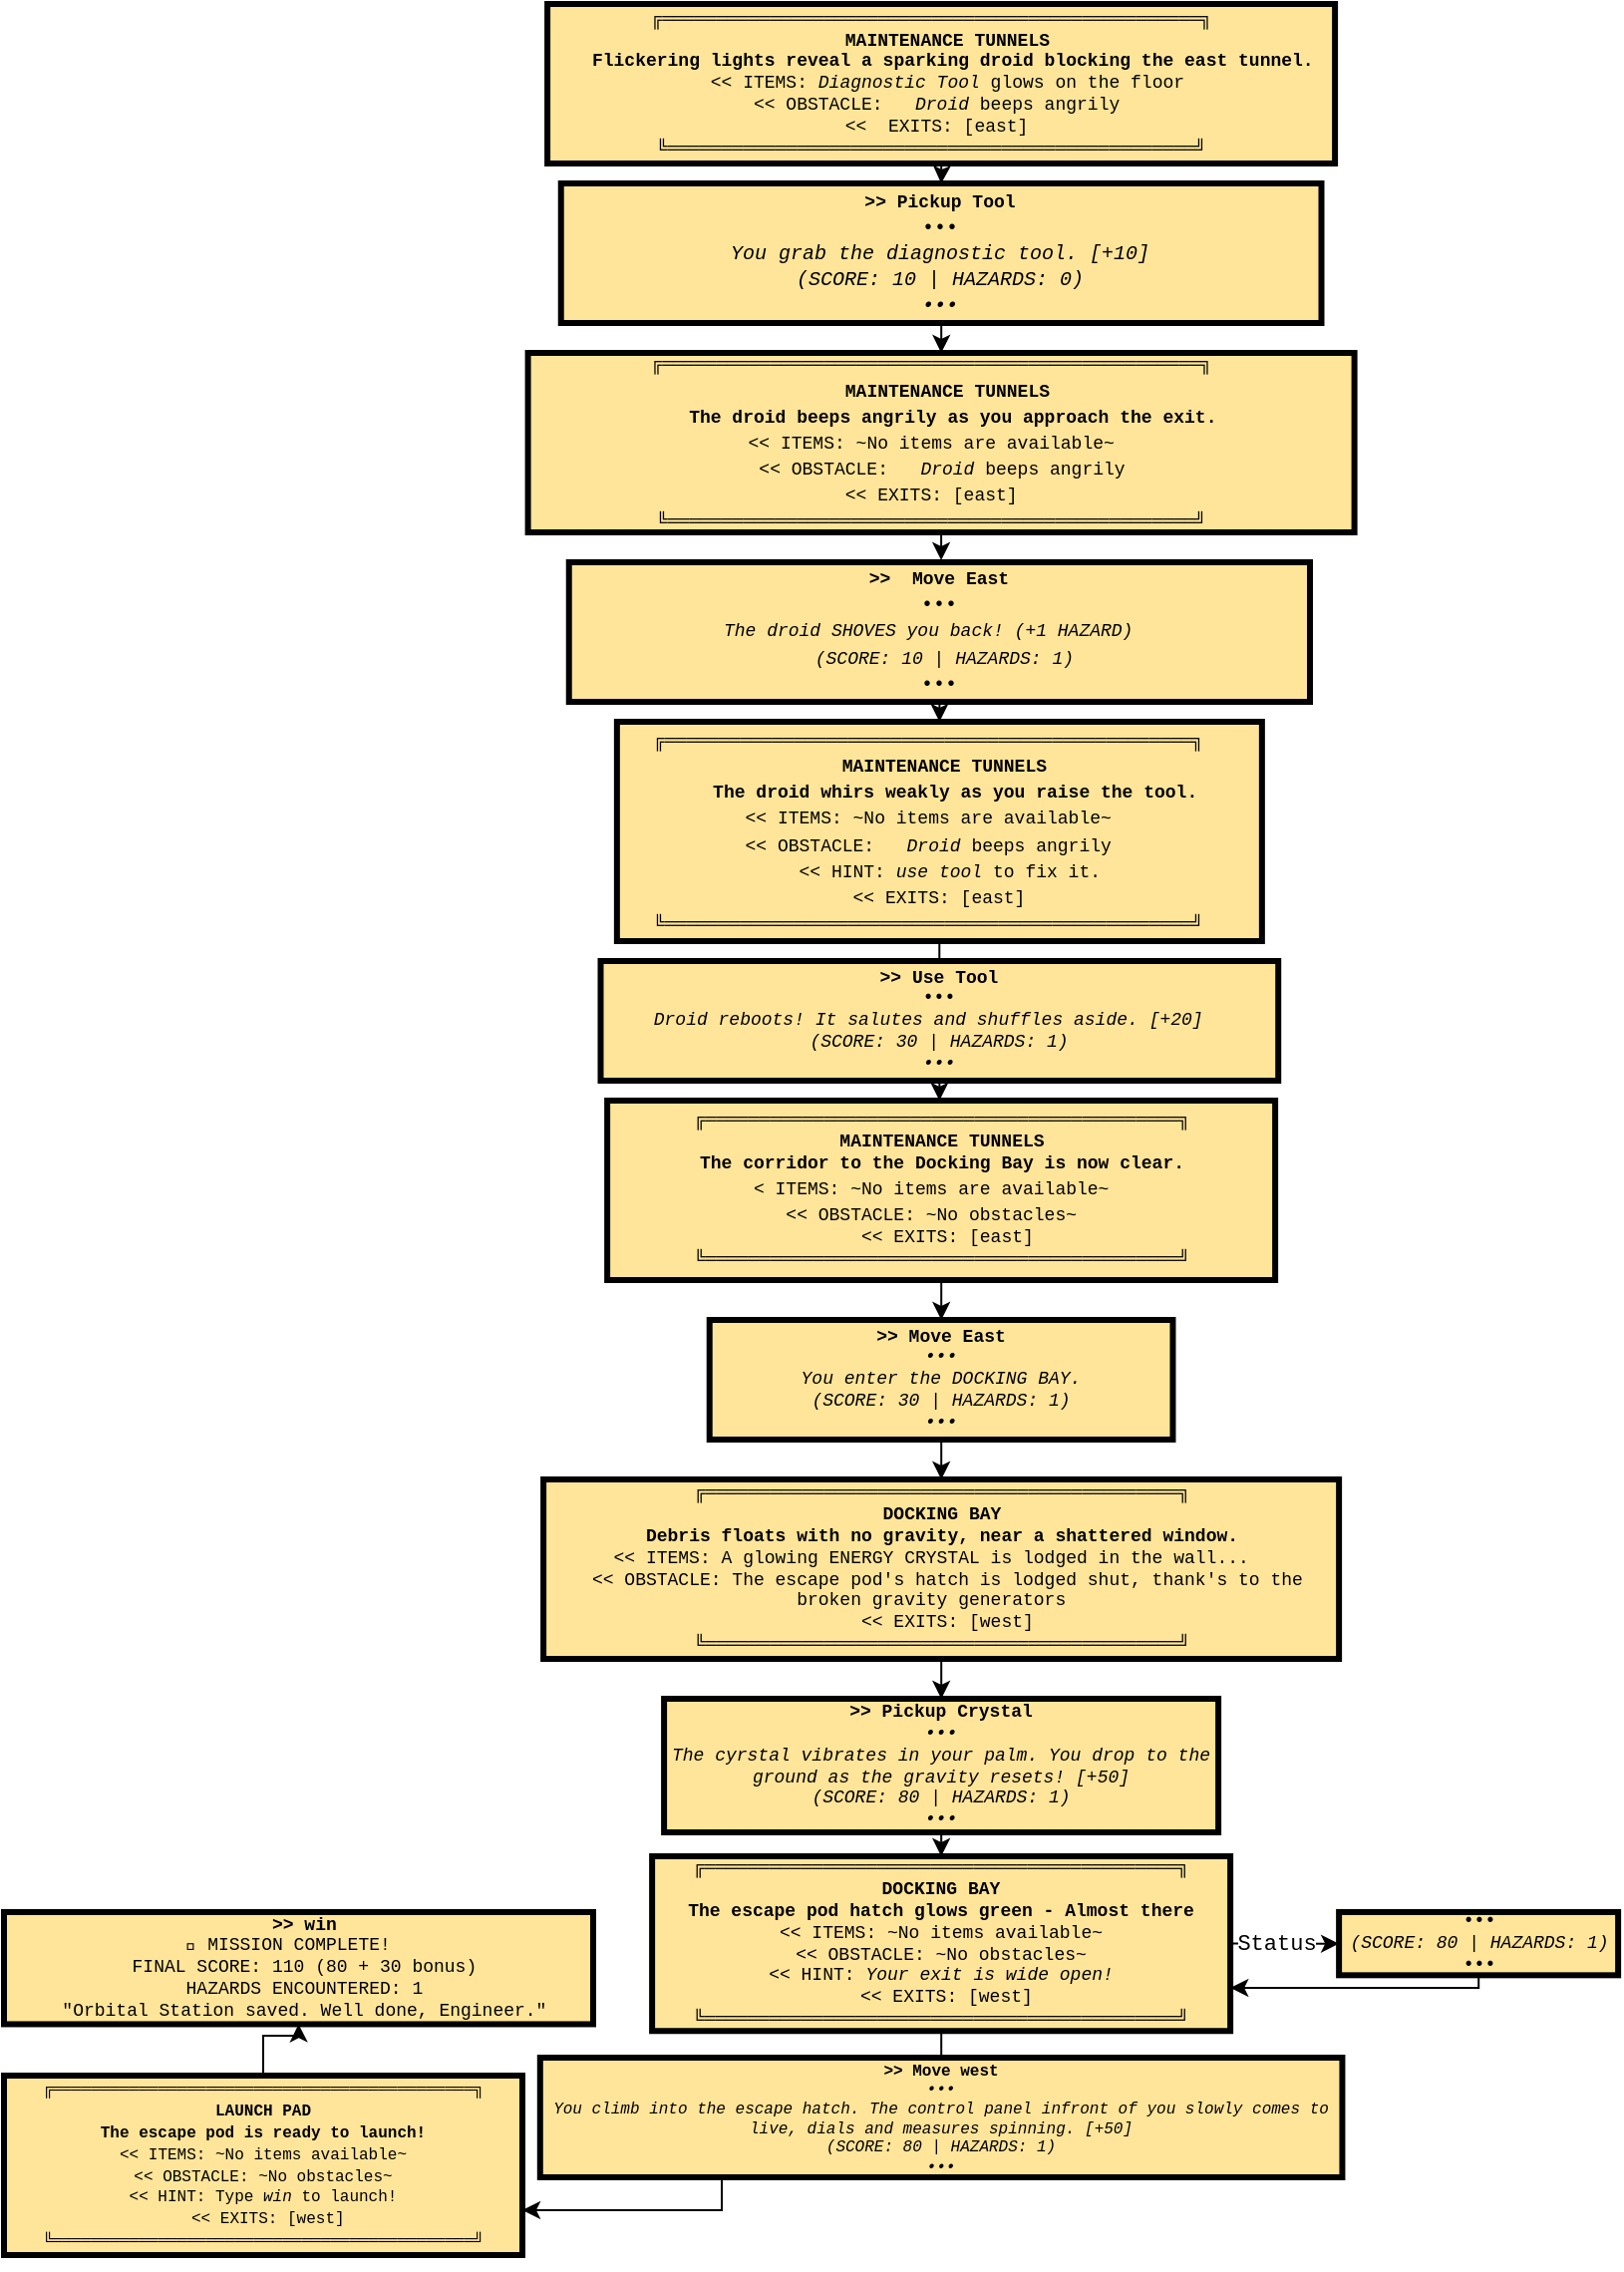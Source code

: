 <mxfile version="27.1.5">
  <diagram id="k5zOIPOxMEVEV548pZkk" name="Page-1">
    <mxGraphModel dx="1301" dy="872" grid="1" gridSize="10" guides="1" tooltips="1" connect="1" arrows="1" fold="1" page="1" pageScale="1" pageWidth="827" pageHeight="1169" background="none" math="0" shadow="0">
      <root>
        <mxCell id="0" />
        <mxCell id="1" parent="0" />
        <mxCell id="9JrHhXIoi9-wvf1s2VBX-2" value="" style="edgeStyle=orthogonalEdgeStyle;rounded=0;orthogonalLoop=1;jettySize=auto;html=1;fontFamily=Menlo, Roboto Mono, Courier New, Courier, monospace, Inter, sans-serif;entryX=0.5;entryY=0;entryDx=0;entryDy=0;" parent="1" source="thDXJ9rHC7QRxlY3D63U-5" target="9JrHhXIoi9-wvf1s2VBX-1" edge="1">
          <mxGeometry relative="1" as="geometry">
            <Array as="points">
              <mxPoint x="480" y="170" />
              <mxPoint x="480" y="170" />
            </Array>
          </mxGeometry>
        </mxCell>
        <mxCell id="thDXJ9rHC7QRxlY3D63U-5" value="&lt;div style=&quot;overflow: auto; padding: 9.144px 13.716px; word-break: break-all; margin: 0px !important;&quot;&gt;&lt;font style=&quot;&quot;&gt;&lt;b style=&quot;font-size: 9px; text-wrap-mode: wrap;&quot;&gt;&amp;gt;&amp;gt; Pickup Tool&lt;br&gt;&lt;/b&gt;&lt;font size=&quot;1&quot;&gt;&lt;span style=&quot;text-wrap-mode: wrap;&quot;&gt;•••&lt;br&gt;&lt;/span&gt;&lt;/font&gt;&lt;i style=&quot;&quot;&gt;&lt;font size=&quot;1&quot;&gt;&lt;span style=&quot;text-wrap-mode: wrap;&quot;&gt;You grab the diagnostic tool. [+10]  &lt;br&gt;   (SCORE: 10 | HAZARDS: 0) &lt;br&gt;•••&lt;/span&gt;&lt;/font&gt;&lt;/i&gt;&lt;/font&gt;&lt;/div&gt;" style="whiteSpace=wrap;html=1;fontSize=11;rounded=0;fillColor=#FFE599;strokeWidth=3;fontFamily=Menlo, Roboto Mono, Courier New, Courier, monospace, Inter, sans-serif;" parent="1" vertex="1">
          <mxGeometry x="289.37" y="91" width="381.38" height="70" as="geometry" />
        </mxCell>
        <mxCell id="9JrHhXIoi9-wvf1s2VBX-4" value="" style="edgeStyle=orthogonalEdgeStyle;rounded=0;orthogonalLoop=1;jettySize=auto;html=1;fontFamily=Menlo, Roboto Mono, Courier New, Courier, monospace, Inter, sans-serif;" parent="1" source="9JrHhXIoi9-wvf1s2VBX-1" edge="1">
          <mxGeometry relative="1" as="geometry">
            <mxPoint x="480" y="280" as="targetPoint" />
            <Array as="points">
              <mxPoint x="480" y="280" />
              <mxPoint x="480" y="280" />
            </Array>
          </mxGeometry>
        </mxCell>
        <mxCell id="9JrHhXIoi9-wvf1s2VBX-1" value="&lt;div&gt;&lt;font style=&quot;background-color: transparent; color: light-dark(rgb(0, 0, 0), rgb(255, 255, 255)); font-size: 9px;&quot;&gt;╔&lt;/font&gt;&lt;span style=&quot;background-color: transparent; color: light-dark(rgb(0, 0, 0), rgb(255, 255, 255)); font-size: 9px;&quot;&gt;═════════════════════════&lt;/span&gt;&lt;span style=&quot;background-color: transparent; color: light-dark(rgb(0, 0, 0), rgb(255, 255, 255)); font-size: 9px;&quot;&gt;═════════════════════════&lt;/span&gt;&lt;span style=&quot;background-color: transparent; color: light-dark(rgb(0, 0, 0), rgb(255, 255, 255)); font-size: 9px;&quot;&gt;╗&lt;/span&gt;&lt;font style=&quot;font-size: 9px;&quot;&gt;&amp;nbsp;&amp;nbsp;&lt;/font&gt;&lt;/div&gt;&lt;div&gt;&lt;font style=&quot;font-size: 9px;&quot;&gt;&amp;nbsp; &amp;nbsp;&lt;b&gt;MAINTENANCE TUNNELS&amp;nbsp;&amp;nbsp;&lt;/b&gt;&lt;/font&gt;&lt;/div&gt;&lt;div&gt;&lt;b&gt;&lt;font style=&quot;font-size: 9px;&quot;&gt;&amp;nbsp; &amp;nbsp;The droid beeps angrily as you approach the exit.&amp;nbsp;&lt;/font&gt;&lt;/b&gt;&lt;/div&gt;&lt;div&gt;&lt;font style=&quot;font-size: 9px;&quot;&gt;&amp;lt;&amp;lt; ITEMS: ~No items are available~&amp;nbsp;&amp;nbsp;&lt;/font&gt;&lt;/div&gt;&lt;div&gt;&lt;font style=&quot;font-size: 9px;&quot;&gt;&amp;nbsp;&amp;lt;&amp;lt; OBSTACLE:&amp;nbsp;&amp;nbsp;&lt;span style=&quot;background-color: transparent; color: light-dark(rgb(0, 0, 0), rgb(255, 255, 255));&quot;&gt;&amp;nbsp;&lt;i&gt;Droid &lt;/i&gt;beeps angrily&amp;nbsp;&lt;/span&gt;&lt;/font&gt;&lt;/div&gt;&lt;div&gt;&lt;font style=&quot;font-size: 9px;&quot;&gt;&amp;lt;&amp;lt; EXITS: [east]&amp;nbsp;&amp;nbsp;&lt;/font&gt;&lt;/div&gt;&lt;div&gt;&lt;font style=&quot;font-size: 9px;&quot;&gt;╚&lt;/font&gt;&lt;font style=&quot;font-size: 9px;&quot;&gt;════════════&lt;/font&gt;&lt;span style=&quot;color: light-dark(rgb(0, 0, 0), rgb(255, 255, 255)); font-size: 9px; background-color: transparent;&quot;&gt;═════════════════════════&lt;/span&gt;&lt;span style=&quot;color: light-dark(rgb(0, 0, 0), rgb(255, 255, 255)); font-size: 9px; background-color: transparent;&quot;&gt;════════════&lt;/span&gt;&lt;font style=&quot;font-size: 9px;&quot;&gt;╝&amp;nbsp;&amp;nbsp;&lt;/font&gt;&lt;/div&gt;" style="whiteSpace=wrap;html=1;fontSize=11;rounded=0;fillColor=#FFE599;strokeWidth=3;fontFamily=Menlo, Roboto Mono, Courier New, Courier, monospace, Inter, sans-serif;" parent="1" vertex="1">
          <mxGeometry x="272.8" y="176" width="414.5" height="90" as="geometry" />
        </mxCell>
        <mxCell id="9JrHhXIoi9-wvf1s2VBX-8" value="" style="edgeStyle=orthogonalEdgeStyle;rounded=0;orthogonalLoop=1;jettySize=auto;html=1;fontFamily=Menlo, Roboto Mono, Courier New, Courier, monospace, Inter, sans-serif;" parent="1" source="9JrHhXIoi9-wvf1s2VBX-3" target="9JrHhXIoi9-wvf1s2VBX-6" edge="1">
          <mxGeometry relative="1" as="geometry">
            <Array as="points">
              <mxPoint x="480" y="360" />
              <mxPoint x="479" y="360" />
            </Array>
          </mxGeometry>
        </mxCell>
        <mxCell id="9JrHhXIoi9-wvf1s2VBX-3" value="&lt;div&gt;&lt;font style=&quot;&quot;&gt;&lt;b style=&quot;font-size: 9px;&quot;&gt;&amp;gt;&amp;gt;&amp;nbsp; Move East&lt;br&gt;&lt;/b&gt;&lt;font size=&quot;1&quot;&gt;•••&lt;/font&gt;&lt;br&gt;&lt;i style=&quot;font-size: 9px;&quot;&gt;The droid SHOVES you back! (+1 HAZARD)&amp;nbsp;&amp;nbsp;&lt;/i&gt;&lt;/font&gt;&lt;/div&gt;&lt;div&gt;&lt;font style=&quot;&quot;&gt;&lt;i style=&quot;font-size: 9px;&quot;&gt;&amp;nbsp; &amp;nbsp;(SCORE: 10 | HAZARDS: 1)&amp;nbsp;&amp;nbsp;&lt;/i&gt;&lt;br&gt;&lt;font size=&quot;1&quot;&gt;•••&lt;/font&gt;&lt;/font&gt;&lt;/div&gt;" style="whiteSpace=wrap;html=1;fontSize=11;rounded=0;fillColor=#FFE599;strokeWidth=3;spacing=2;spacingTop=-5;spacingLeft=0;spacingBottom=0;verticalAlign=top;fontFamily=Menlo, Roboto Mono, Courier New, Courier, monospace, Inter, sans-serif;" parent="1" vertex="1">
          <mxGeometry x="293.37" y="281" width="371.63" height="70" as="geometry" />
        </mxCell>
        <mxCell id="9JrHhXIoi9-wvf1s2VBX-13" value="" style="edgeStyle=orthogonalEdgeStyle;rounded=0;orthogonalLoop=1;jettySize=auto;html=1;fontFamily=Menlo, Roboto Mono, Courier New, Courier, monospace, Inter, sans-serif;" parent="1" source="9JrHhXIoi9-wvf1s2VBX-6" target="9JrHhXIoi9-wvf1s2VBX-12" edge="1">
          <mxGeometry relative="1" as="geometry" />
        </mxCell>
        <mxCell id="9JrHhXIoi9-wvf1s2VBX-6" value="&lt;div&gt;&lt;font style=&quot;font-size: 9px;&quot;&gt;&lt;font style=&quot;&quot;&gt;╔&lt;/font&gt;&lt;font style=&quot;&quot;&gt;════════════&lt;/font&gt;&lt;span style=&quot;color: light-dark(rgb(0, 0, 0), rgb(255, 255, 255)); background-color: transparent;&quot;&gt;═════════════════════════&lt;/span&gt;&lt;span style=&quot;color: light-dark(rgb(0, 0, 0), rgb(255, 255, 255)); background-color: transparent;&quot;&gt;════════════&lt;/span&gt;&lt;font style=&quot;&quot;&gt;╗&amp;nbsp;&amp;nbsp;&lt;/font&gt;&lt;/font&gt;&lt;/div&gt;&lt;div&gt;&lt;font style=&quot;font-size: 9px;&quot;&gt;&amp;nbsp; &lt;b&gt;&amp;nbsp;MAINTENANCE TUNNELS&amp;nbsp;&amp;nbsp;&lt;/b&gt;&lt;/font&gt;&lt;/div&gt;&lt;div&gt;&lt;font style=&quot;font-size: 9px;&quot;&gt;&lt;b&gt;&amp;nbsp; &amp;nbsp;The droid whirs weakly as you raise the tool.&lt;br&gt;&lt;/b&gt;&lt;/font&gt;&lt;div&gt;&lt;font style=&quot;font-size: 9px;&quot;&gt;&amp;lt;&amp;lt; ITEMS: ~No items are available~&amp;nbsp;&amp;nbsp;&lt;/font&gt;&lt;/div&gt;&lt;span style=&quot;font-size: 9px; background-color: transparent; color: light-dark(rgb(0, 0, 0), rgb(255, 255, 255));&quot;&gt;&amp;nbsp;&amp;lt;&amp;lt; OBSTACLE:&amp;nbsp;&amp;nbsp;&lt;/span&gt;&lt;span style=&quot;font-size: 9px; background-color: transparent; color: light-dark(rgb(0, 0, 0), rgb(255, 255, 255));&quot;&gt;&amp;nbsp;&lt;i&gt;Droid&amp;nbsp;&lt;/i&gt;beeps angrily&amp;nbsp;&lt;/span&gt;&lt;font style=&quot;font-size: 9px;&quot;&gt;&amp;nbsp;&amp;nbsp;&lt;/font&gt;&lt;/div&gt;&lt;div&gt;&lt;span style=&quot;font-size: 9px; background-color: transparent; color: light-dark(rgb(0, 0, 0), rgb(255, 255, 255));&quot;&gt;&amp;nbsp; &amp;lt;&amp;lt; HINT:&amp;nbsp;&lt;/span&gt;&lt;span style=&quot;font-size: 9px; background-color: transparent; color: light-dark(rgb(0, 0, 0), rgb(255, 255, 255));&quot;&gt;&lt;i&gt;use tool&lt;/i&gt;&amp;nbsp;to fix it.&lt;br&gt;&amp;nbsp;&lt;/span&gt;&lt;span style=&quot;font-size: 9px; background-color: transparent; color: light-dark(rgb(0, 0, 0), rgb(255, 255, 255));&quot;&gt;&amp;lt;&amp;lt; EXITS: [east]&lt;/span&gt;&lt;span style=&quot;background-color: transparent; color: light-dark(rgb(0, 0, 0), rgb(255, 255, 255)); font-size: 9px;&quot;&gt;&amp;nbsp;&lt;/span&gt;&lt;/div&gt;&lt;div&gt;&lt;font style=&quot;font-size: 9px;&quot;&gt;&lt;font style=&quot;&quot;&gt;╚&lt;/font&gt;&lt;font style=&quot;&quot;&gt;════════════&lt;/font&gt;&lt;span style=&quot;color: light-dark(rgb(0, 0, 0), rgb(255, 255, 255)); background-color: transparent;&quot;&gt;═════════════════════════&lt;/span&gt;&lt;span style=&quot;color: light-dark(rgb(0, 0, 0), rgb(255, 255, 255)); background-color: transparent;&quot;&gt;════════════&lt;/span&gt;&lt;font style=&quot;&quot;&gt;╝&amp;nbsp;&amp;nbsp;&lt;/font&gt;&lt;/font&gt;&lt;/div&gt;" style="whiteSpace=wrap;html=1;fontSize=11;rounded=0;fillColor=#FFE599;strokeWidth=3;fontFamily=Menlo, Roboto Mono, Courier New, Courier, monospace, Inter, sans-serif;" parent="1" vertex="1">
          <mxGeometry x="317.43" y="361" width="323.5" height="110" as="geometry" />
        </mxCell>
        <mxCell id="qcSpwPFvcaWvg-GxJBlB-8" value="" style="edgeStyle=orthogonalEdgeStyle;rounded=0;orthogonalLoop=1;jettySize=auto;html=1;fontFamily=Menlo, Roboto Mono, Courier New, Courier, monospace, Inter, sans-serif;" parent="1" source="9JrHhXIoi9-wvf1s2VBX-12" target="9JrHhXIoi9-wvf1s2VBX-15" edge="1">
          <mxGeometry relative="1" as="geometry">
            <Array as="points">
              <mxPoint x="474.68" y="551" />
              <mxPoint x="474.68" y="551" />
            </Array>
          </mxGeometry>
        </mxCell>
        <mxCell id="9JrHhXIoi9-wvf1s2VBX-12" value="&lt;div style=&quot;overflow: auto; padding: 9.144px 13.716px; word-break: break-all; margin: 0px !important;&quot;&gt;&lt;div style=&quot;text-wrap-mode: wrap;&quot;&gt;&lt;b style=&quot;white-space-collapse: collapse; background-color: transparent; color: light-dark(rgb(0, 0, 0), rgb(255, 255, 255));&quot;&gt;&amp;gt;&amp;gt; Use Tool&lt;/b&gt;&lt;/div&gt;&lt;div style=&quot;&quot;&gt;&lt;font&gt;&lt;span style=&quot;white-space: normal;&quot;&gt;&lt;b&gt;•••&lt;/b&gt;&lt;/span&gt;&lt;span style=&quot;text-wrap-mode: wrap;&quot;&gt;&lt;/span&gt;&lt;/font&gt;&lt;/div&gt;&lt;div style=&quot;text-wrap-mode: wrap;&quot;&gt;&lt;span style=&quot;white-space-collapse: collapse; background-color: transparent; color: light-dark(rgb(0, 0, 0), rgb(255, 255, 255));&quot;&gt;&lt;i&gt;Droid reboots! It salutes and shuffles aside. [+20]&amp;nbsp;&amp;nbsp;&lt;/i&gt;&lt;/span&gt;&lt;/div&gt;&lt;i style=&quot;&quot;&gt;&lt;font&gt;&lt;span style=&quot;text-wrap-mode: wrap;&quot;&gt;   (SCORE: 30 | HAZARDS: 1)&lt;br&gt;•••&lt;/span&gt;&lt;/font&gt;&lt;/i&gt;&lt;/div&gt;" style="whiteSpace=wrap;html=1;fontSize=9;rounded=0;fillColor=#FFE599;strokeWidth=3;align=center;fontFamily=Menlo, Roboto Mono, Courier New, Courier, monospace, Inter, sans-serif;" parent="1" vertex="1">
          <mxGeometry x="309.25" y="481" width="339.86" height="60" as="geometry" />
        </mxCell>
        <mxCell id="9JrHhXIoi9-wvf1s2VBX-18" value="" style="edgeStyle=orthogonalEdgeStyle;rounded=0;orthogonalLoop=1;jettySize=auto;html=1;fontFamily=Menlo, Roboto Mono, Courier New, Courier, monospace, Inter, sans-serif;" parent="1" source="9JrHhXIoi9-wvf1s2VBX-15" target="9JrHhXIoi9-wvf1s2VBX-17" edge="1">
          <mxGeometry relative="1" as="geometry" />
        </mxCell>
        <mxCell id="9JrHhXIoi9-wvf1s2VBX-15" value="&lt;div style=&quot;overflow: auto; padding: 9.144px 13.716px; word-break: break-all; margin: 0px !important;&quot;&gt;&lt;font&gt;&lt;span style=&quot;text-wrap-mode: wrap;&quot;&gt;╔════════════════════════════════════════════╗  &lt;br&gt;   &lt;b&gt;MAINTENANCE TUNNELS  &lt;br&gt;   The corridor to the Docking Bay is now clear.&lt;/b&gt;  &lt;br&gt;&lt;/span&gt;&lt;/font&gt;&lt;div style=&quot;font-size: 11px; white-space: normal;&quot;&gt;&lt;div&gt;&lt;font style=&quot;font-size: 9px;&quot;&gt;&amp;lt; ITEMS: ~No items are available~&amp;nbsp;&amp;nbsp;&lt;/font&gt;&lt;/div&gt;&lt;span style=&quot;font-size: 9px; background-color: transparent; color: light-dark(rgb(0, 0, 0), rgb(255, 255, 255));&quot;&gt;&amp;nbsp;&amp;lt;&amp;lt; OBSTACLE: ~No obstacles~&lt;/span&gt;&lt;span style=&quot;font-size: 9px; background-color: transparent; color: light-dark(rgb(0, 0, 0), rgb(255, 255, 255));&quot;&gt;&amp;nbsp;&lt;/span&gt;&lt;font style=&quot;font-size: 9px;&quot;&gt;&amp;nbsp;&amp;nbsp;&lt;/font&gt;&lt;/div&gt;&amp;nbsp;&lt;span style=&quot;white-space: normal; background-color: transparent; color: light-dark(rgb(0, 0, 0), rgb(255, 255, 255));&quot;&gt;&amp;lt;&amp;lt; EXITS: [east]&lt;/span&gt;&lt;font&gt;&lt;span style=&quot;text-wrap-mode: wrap;&quot;&gt; &lt;br&gt;╚════════════════════════════════════════════╝  &lt;/span&gt;&lt;/font&gt;&lt;/div&gt;" style="whiteSpace=wrap;html=1;fontSize=9;rounded=0;fillColor=#FFE599;strokeWidth=3;align=center;fontFamily=Menlo, Roboto Mono, Courier New, Courier, monospace, Inter, sans-serif;" parent="1" vertex="1">
          <mxGeometry x="312.56" y="551" width="335" height="90" as="geometry" />
        </mxCell>
        <mxCell id="9JrHhXIoi9-wvf1s2VBX-21" value="" style="edgeStyle=orthogonalEdgeStyle;rounded=0;orthogonalLoop=1;jettySize=auto;html=1;entryX=0.5;entryY=0;entryDx=0;entryDy=0;fontFamily=Menlo, Roboto Mono, Courier New, Courier, monospace, Inter, sans-serif;" parent="1" source="9JrHhXIoi9-wvf1s2VBX-17" target="qcSpwPFvcaWvg-GxJBlB-5" edge="1">
          <mxGeometry relative="1" as="geometry">
            <mxPoint x="479.68" y="731" as="targetPoint" />
          </mxGeometry>
        </mxCell>
        <mxCell id="9JrHhXIoi9-wvf1s2VBX-17" value="&lt;font&gt;&lt;b style=&quot;&quot;&gt;&amp;gt;&amp;gt; Move East&lt;br&gt;&lt;/b&gt;&lt;i style=&quot;background-color: transparent;&quot;&gt;&lt;font&gt;•••&lt;/font&gt;&lt;/i&gt;&lt;br&gt;&lt;i style=&quot;&quot;&gt;You enter the DOCKING BAY.&lt;br&gt;(SCORE: 30 | HAZARDS: 1)&lt;br&gt;&lt;/i&gt;&lt;i style=&quot;background-color: transparent;&quot;&gt;&lt;font style=&quot;&quot;&gt;•••&lt;/font&gt;&lt;/i&gt;&lt;/font&gt;" style="whiteSpace=wrap;html=1;fontSize=9;rounded=0;fillColor=#FFE599;strokeWidth=3;fontFamily=Menlo, Roboto Mono, Courier New, Courier, monospace, Inter, sans-serif;" parent="1" vertex="1">
          <mxGeometry x="363.86" y="661" width="232.38" height="60" as="geometry" />
        </mxCell>
        <mxCell id="1EWVFiG9j-QCH-CJ6pgE-4" value="" style="edgeStyle=orthogonalEdgeStyle;rounded=0;orthogonalLoop=1;jettySize=auto;html=1;fontFamily=Menlo, Roboto Mono, Courier New, Courier, monospace, Inter, sans-serif;exitX=1;exitY=0.5;exitDx=0;exitDy=0;" parent="1" source="qcSpwPFvcaWvg-GxJBlB-10" target="1EWVFiG9j-QCH-CJ6pgE-3" edge="1">
          <mxGeometry relative="1" as="geometry">
            <mxPoint x="606.68" y="1048.88" as="sourcePoint" />
          </mxGeometry>
        </mxCell>
        <mxCell id="1EWVFiG9j-QCH-CJ6pgE-5" value="Status" style="edgeLabel;html=1;align=center;verticalAlign=middle;resizable=0;points=[];fontFamily=Menlo, Roboto Mono, Courier New, Courier, monospace, Inter, sans-serif;" parent="1EWVFiG9j-QCH-CJ6pgE-4" vertex="1" connectable="0">
          <mxGeometry x="-0.399" y="1" relative="1" as="geometry">
            <mxPoint x="6" y="1" as="offset" />
          </mxGeometry>
        </mxCell>
        <mxCell id="1EWVFiG9j-QCH-CJ6pgE-6" style="edgeStyle=orthogonalEdgeStyle;rounded=0;orthogonalLoop=1;jettySize=auto;html=1;fontFamily=Menlo, Roboto Mono, Courier New, Courier, monospace, Inter, sans-serif;entryX=1;entryY=0.75;entryDx=0;entryDy=0;" parent="1" source="1EWVFiG9j-QCH-CJ6pgE-3" target="qcSpwPFvcaWvg-GxJBlB-10" edge="1">
          <mxGeometry relative="1" as="geometry">
            <Array as="points">
              <mxPoint x="750" y="996" />
              <mxPoint x="625" y="996" />
            </Array>
            <mxPoint x="660" y="1010" as="targetPoint" />
          </mxGeometry>
        </mxCell>
        <mxCell id="1EWVFiG9j-QCH-CJ6pgE-3" value="&lt;b style=&quot;&quot;&gt;•••&lt;/b&gt;&lt;i&gt;&lt;br&gt;(SCORE: 80 | HAZARDS: 1)&lt;br&gt;&lt;/i&gt;&lt;b style=&quot;&quot;&gt;•••&lt;/b&gt;&lt;i&gt;&lt;/i&gt;" style="whiteSpace=wrap;html=1;fontSize=9;fillColor=#FFE599;rounded=0;strokeWidth=3;fontFamily=Menlo, Roboto Mono, Courier New, Courier, monospace, Inter, sans-serif;" parent="1" vertex="1">
          <mxGeometry x="679.56" y="957.97" width="140" height="31.69" as="geometry" />
        </mxCell>
        <mxCell id="1EWVFiG9j-QCH-CJ6pgE-10" value="&lt;div&gt;&amp;nbsp;&lt;b&gt;&amp;gt;&amp;gt; win&lt;/b&gt;&lt;br&gt;🚀 MISSION COMPLETE!&amp;nbsp;&amp;nbsp;&lt;/div&gt;&lt;div&gt;&amp;nbsp; &amp;nbsp;FINAL SCORE: 110 (80 + 30 bonus)&amp;nbsp;&amp;nbsp;&lt;/div&gt;&lt;div&gt;&amp;nbsp; &amp;nbsp;HAZARDS ENCOUNTERED: 1&amp;nbsp;&amp;nbsp;&lt;/div&gt;&lt;div&gt;&amp;nbsp; &amp;nbsp;&quot;Orbital Station saved. Well done, Engineer.&quot;&amp;nbsp;&amp;nbsp;&lt;/div&gt;" style="whiteSpace=wrap;html=1;fontSize=9;fillColor=#FFE599;rounded=0;strokeWidth=3;fontFamily=Menlo, Roboto Mono, Courier New, Courier, monospace, Inter, sans-serif;" parent="1" vertex="1">
          <mxGeometry x="10" y="957.97" width="295.5" height="56.25" as="geometry" />
        </mxCell>
        <mxCell id="Tv1CAdfoN1yfGRxtjIU--5" value="" style="edgeStyle=orthogonalEdgeStyle;rounded=0;orthogonalLoop=1;jettySize=auto;html=1;entryX=0.5;entryY=0;entryDx=0;entryDy=0;" edge="1" parent="1" source="qcSpwPFvcaWvg-GxJBlB-4" target="thDXJ9rHC7QRxlY3D63U-5">
          <mxGeometry relative="1" as="geometry">
            <mxPoint x="480" y="90" as="targetPoint" />
            <Array as="points">
              <mxPoint x="480" y="90" />
              <mxPoint x="480" y="90" />
            </Array>
          </mxGeometry>
        </mxCell>
        <mxCell id="qcSpwPFvcaWvg-GxJBlB-4" value="&lt;div&gt;&lt;font&gt;╔&lt;/font&gt;&lt;span style=&quot;&quot;&gt;═════════════════════════&lt;/span&gt;&lt;span style=&quot;background-color: transparent; color: light-dark(rgb(0, 0, 0), rgb(255, 255, 255));&quot;&gt;═════════════════════════&lt;/span&gt;&lt;span style=&quot;background-color: transparent; color: light-dark(rgb(0, 0, 0), rgb(255, 255, 255));&quot;&gt;╗&amp;nbsp;&amp;nbsp;&lt;/span&gt;&lt;/div&gt;&lt;div&gt;&lt;b&gt;&lt;font&gt;&amp;nbsp; &amp;nbsp;MAINTENANCE TUNNELS&amp;nbsp;&amp;nbsp;&lt;/font&gt;&lt;/b&gt;&lt;/div&gt;&lt;div&gt;&lt;font&gt;&lt;b&gt;&amp;nbsp; &amp;nbsp;&lt;/b&gt;&lt;span style=&quot;background-color: transparent; color: light-dark(rgb(0, 0, 0), rgb(255, 255, 255));&quot;&gt;&lt;b&gt;Flickering lights reveal a sparking droid blocking the east tunnel.&lt;/b&gt;&amp;nbsp;&lt;/span&gt;&lt;/font&gt;&lt;/div&gt;&lt;div&gt;&lt;font&gt;&amp;nbsp; &amp;nbsp;&amp;lt;&amp;lt; ITEMS: &lt;i&gt;Diagnostic Tool&lt;/i&gt; glows on the floor&amp;nbsp;&amp;nbsp;&lt;br&gt;&amp;lt;&amp;lt; OBSTACLE:&amp;nbsp;&amp;nbsp;&lt;span style=&quot;color: light-dark(rgb(0, 0, 0), rgb(255, 255, 255)); background-color: transparent;&quot;&gt;&amp;nbsp;&lt;i&gt;Droid&amp;nbsp;&lt;/i&gt;beeps angrily&amp;nbsp;&lt;/span&gt;&lt;/font&gt;&lt;/div&gt;&lt;div&gt;&lt;font&gt;&amp;nbsp;&amp;lt;&amp;lt;&amp;nbsp; EXITS: [east]&amp;nbsp;&amp;nbsp;&lt;/font&gt;&lt;/div&gt;&lt;div&gt;&lt;font&gt;╚════════════&lt;/font&gt;&lt;span style=&quot;background-color: transparent; color: light-dark(rgb(0, 0, 0), rgb(255, 255, 255));&quot;&gt;═════════════════════════&lt;/span&gt;&lt;span style=&quot;background-color: transparent; color: light-dark(rgb(0, 0, 0), rgb(255, 255, 255));&quot;&gt;════════════╝&amp;nbsp;&amp;nbsp;&lt;/span&gt;&lt;/div&gt;" style="whiteSpace=wrap;html=1;fontSize=9;rounded=0;fillColor=#FFE599;strokeWidth=3;fontFamily=Menlo, Roboto Mono, Courier New, Courier, monospace, Inter, sans-serif;" parent="1" vertex="1">
          <mxGeometry x="282.55" y="1" width="395" height="80" as="geometry" />
        </mxCell>
        <mxCell id="qcSpwPFvcaWvg-GxJBlB-7" value="" style="edgeStyle=orthogonalEdgeStyle;rounded=0;orthogonalLoop=1;jettySize=auto;html=1;fontFamily=Menlo, Roboto Mono, Courier New, Courier, monospace, Inter, sans-serif;" parent="1" source="qcSpwPFvcaWvg-GxJBlB-5" target="qcSpwPFvcaWvg-GxJBlB-6" edge="1">
          <mxGeometry relative="1" as="geometry" />
        </mxCell>
        <mxCell id="qcSpwPFvcaWvg-GxJBlB-5" value="&lt;div style=&quot;overflow: auto; padding: 9.144px 13.716px; word-break: break-all; margin: 0px !important;&quot;&gt;&lt;font&gt;&lt;span style=&quot;text-wrap-mode: wrap;&quot;&gt;╔════════════════════════════════════════════╗  &lt;br&gt;   &lt;/span&gt;&lt;b style=&quot;text-wrap-mode: wrap;&quot;&gt;DOCKING BAY &lt;br&gt;   &lt;/b&gt;&lt;span style=&quot;text-wrap-mode: wrap;&quot;&gt;&lt;b style=&quot;&quot;&gt;&lt;i&gt; &lt;/i&gt;Debris floats with no gravity, near a shattered window. &lt;/b&gt;&lt;/span&gt;&lt;span style=&quot;text-wrap-mode: wrap;&quot;&gt;  &lt;br&gt;&lt;/span&gt;&lt;/font&gt;&lt;div style=&quot;&quot;&gt;&lt;div style=&quot;&quot;&gt;&lt;font style=&quot;font-size: 9px; white-space: normal;&quot;&gt;&amp;lt;&amp;lt; ITEMS:&amp;nbsp;&lt;/font&gt;&lt;span style=&quot;background-color: transparent; white-space: normal;&quot;&gt;&lt;font&gt;A glowing ENERGY CRYSTAL is lodged in the wall...&lt;/font&gt;&lt;/span&gt;&lt;span style=&quot;font-size: 9px; white-space: normal; background-color: transparent; color: light-dark(rgb(0, 0, 0), rgb(255, 255, 255));&quot;&gt;&amp;nbsp;&amp;nbsp;&lt;/span&gt;&lt;/div&gt;&lt;span style=&quot;font-size: 9px; white-space: normal; background-color: transparent; color: light-dark(rgb(0, 0, 0), rgb(255, 255, 255));&quot;&gt;&amp;nbsp;&amp;lt;&amp;lt; OBSTACLE: The escape pod&#39;s hatch is lodged shut, thank&#39;s to the broken gravity generators&lt;/span&gt;&lt;font style=&quot;font-size: 9px; white-space: normal;&quot;&gt;&amp;nbsp;&amp;nbsp;&lt;/font&gt;&lt;/div&gt;&amp;nbsp;&lt;span style=&quot;white-space: normal; background-color: transparent; color: light-dark(rgb(0, 0, 0), rgb(255, 255, 255));&quot;&gt;&amp;lt;&amp;lt; EXITS: [west]&lt;/span&gt;&lt;font&gt;&lt;span style=&quot;text-wrap-mode: wrap;&quot;&gt; &lt;br&gt;╚════════════════════════════════════════════╝  &lt;/span&gt;&lt;/font&gt;&lt;/div&gt;" style="whiteSpace=wrap;html=1;fontSize=9;rounded=0;fillColor=#FFE599;strokeWidth=3;align=center;fontFamily=Menlo, Roboto Mono, Courier New, Courier, monospace, Inter, sans-serif;" parent="1" vertex="1">
          <mxGeometry x="280.56" y="741" width="399" height="90" as="geometry" />
        </mxCell>
        <mxCell id="Tv1CAdfoN1yfGRxtjIU--3" value="" style="edgeStyle=orthogonalEdgeStyle;rounded=0;orthogonalLoop=1;jettySize=auto;html=1;entryX=0.5;entryY=0;entryDx=0;entryDy=0;" edge="1" parent="1" source="qcSpwPFvcaWvg-GxJBlB-6" target="qcSpwPFvcaWvg-GxJBlB-10">
          <mxGeometry relative="1" as="geometry" />
        </mxCell>
        <mxCell id="qcSpwPFvcaWvg-GxJBlB-6" value="&lt;font&gt;&lt;b style=&quot;&quot;&gt;&amp;gt;&amp;gt; Pickup Crystal&lt;br&gt;&lt;/b&gt;&lt;i style=&quot;background-color: transparent;&quot;&gt;&lt;font&gt;•••&lt;/font&gt;&lt;/i&gt;&lt;br&gt;&lt;i style=&quot;&quot;&gt;The cyrstal vibrates in your palm. You drop to the ground as the gravity resets! [+50]&lt;br&gt;(SCORE: 80 | HAZARDS: 1)&lt;br&gt;&lt;/i&gt;&lt;i style=&quot;background-color: transparent;&quot;&gt;&lt;font style=&quot;&quot;&gt;•••&lt;/font&gt;&lt;/i&gt;&lt;/font&gt;" style="whiteSpace=wrap;html=1;fontSize=9;rounded=0;fillColor=#FFE599;strokeWidth=3;fontFamily=Menlo, Roboto Mono, Courier New, Courier, monospace, Inter, sans-serif;" parent="1" vertex="1">
          <mxGeometry x="341.05" y="851" width="278.01" height="67" as="geometry" />
        </mxCell>
        <mxCell id="Tv1CAdfoN1yfGRxtjIU--4" value="" style="edgeStyle=orthogonalEdgeStyle;rounded=0;orthogonalLoop=1;jettySize=auto;html=1;" edge="1" parent="1" source="qcSpwPFvcaWvg-GxJBlB-10" target="qcSpwPFvcaWvg-GxJBlB-11">
          <mxGeometry relative="1" as="geometry" />
        </mxCell>
        <mxCell id="qcSpwPFvcaWvg-GxJBlB-10" value="&lt;div style=&quot;overflow: auto; padding: 9.144px 13.716px; word-break: break-all; margin: 0px !important;&quot;&gt;&lt;font&gt;&lt;span style=&quot;text-wrap-mode: wrap;&quot;&gt;╔════════════════════════════════════════════╗  &lt;br&gt;   &lt;/span&gt;&lt;b style=&quot;text-wrap-mode: wrap;&quot;&gt;DOCKING BAY &lt;br&gt;   &lt;/b&gt;&lt;span style=&quot;text-wrap-mode: wrap;&quot;&gt;&lt;b style=&quot;&quot;&gt;&lt;i&gt; &lt;/i&gt;The escape pod hatch glows green - Almost there &lt;/b&gt;&lt;/span&gt;&lt;span style=&quot;text-wrap-mode: wrap;&quot;&gt;  &lt;br&gt;&lt;/span&gt;&lt;/font&gt;&lt;div style=&quot;&quot;&gt;&lt;div style=&quot;&quot;&gt;&lt;font style=&quot;font-size: 9px; white-space: normal;&quot;&gt;&amp;lt;&amp;lt; ITEMS: ~No items available~&lt;/font&gt;&lt;/div&gt;&lt;span style=&quot;font-size: 9px; white-space: normal; background-color: transparent; color: light-dark(rgb(0, 0, 0), rgb(255, 255, 255));&quot;&gt;&amp;nbsp;&amp;lt;&amp;lt; OBSTACLE: ~No obstacles~&lt;/span&gt;&lt;font style=&quot;font-size: 9px; white-space: normal;&quot;&gt;&amp;nbsp;&lt;/font&gt;&lt;/div&gt;&lt;div style=&quot;&quot;&gt;&lt;font style=&quot;font-size: 9px; white-space: normal;&quot;&gt;&amp;lt;&amp;lt; HINT: &lt;i&gt;Your exit is wide open!&lt;/i&gt;&lt;/font&gt;&lt;/div&gt;&amp;nbsp;&lt;span style=&quot;white-space: normal; background-color: transparent; color: light-dark(rgb(0, 0, 0), rgb(255, 255, 255));&quot;&gt;&amp;lt;&amp;lt; EXITS: [west]&lt;/span&gt;&lt;font&gt;&lt;span style=&quot;text-wrap-mode: wrap;&quot;&gt; &lt;br&gt;╚════════════════════════════════════════════╝  &lt;/span&gt;&lt;/font&gt;&lt;/div&gt;" style="whiteSpace=wrap;html=1;fontSize=9;rounded=0;fillColor=#FFE599;strokeWidth=3;align=center;fontFamily=Menlo, Roboto Mono, Courier New, Courier, monospace, Inter, sans-serif;" parent="1" vertex="1">
          <mxGeometry x="335.06" y="930" width="290" height="87.62" as="geometry" />
        </mxCell>
        <mxCell id="Tv1CAdfoN1yfGRxtjIU--9" value="" style="edgeStyle=orthogonalEdgeStyle;rounded=0;orthogonalLoop=1;jettySize=auto;html=1;entryX=1;entryY=0.75;entryDx=0;entryDy=0;" edge="1" parent="1" source="qcSpwPFvcaWvg-GxJBlB-11" target="Tv1CAdfoN1yfGRxtjIU--6">
          <mxGeometry relative="1" as="geometry">
            <Array as="points">
              <mxPoint x="370" y="1107" />
            </Array>
          </mxGeometry>
        </mxCell>
        <mxCell id="qcSpwPFvcaWvg-GxJBlB-11" value="&lt;font&gt;&lt;b&gt;&amp;gt;&amp;gt; Move west&lt;br&gt;&lt;/b&gt;&lt;i style=&quot;background-color: transparent;&quot;&gt;&lt;font&gt;•••&lt;/font&gt;&lt;/i&gt;&lt;br&gt;&lt;i&gt;You climb into the escape hatch. The control panel infront of you slowly comes to live, dials and measures spinning. [+50]&lt;br&gt;(SCORE: 80 | HAZARDS: 1)&lt;br&gt;&lt;/i&gt;&lt;i style=&quot;background-color: transparent;&quot;&gt;&lt;font&gt;•••&lt;/font&gt;&lt;/i&gt;&lt;/font&gt;" style="whiteSpace=wrap;html=1;fontSize=8;rounded=0;fillColor=#FFE599;strokeWidth=3;fontFamily=Menlo, Roboto Mono, Courier New, Courier, monospace, Inter, sans-serif;" parent="1" vertex="1">
          <mxGeometry x="278.9" y="1031" width="402.32" height="60" as="geometry" />
        </mxCell>
        <mxCell id="Tv1CAdfoN1yfGRxtjIU--10" style="edgeStyle=orthogonalEdgeStyle;rounded=0;orthogonalLoop=1;jettySize=auto;html=1;entryX=0.5;entryY=1;entryDx=0;entryDy=0;" edge="1" parent="1" source="Tv1CAdfoN1yfGRxtjIU--6" target="1EWVFiG9j-QCH-CJ6pgE-10">
          <mxGeometry relative="1" as="geometry" />
        </mxCell>
        <mxCell id="Tv1CAdfoN1yfGRxtjIU--6" value="&lt;div style=&quot;overflow: auto; padding: 9.144px 13.716px; word-break: break-all; margin: 0px !important;&quot;&gt;&lt;font style=&quot;font-size: 8px;&quot;&gt;&lt;span style=&quot;text-wrap-mode: wrap;&quot;&gt;╔════════════════════════════════════════════╗  &lt;br&gt;&lt;/span&gt;&lt;b style=&quot;text-wrap-mode: wrap;&quot;&gt;LAUNCH PAD&lt;br&gt;&lt;/b&gt;&lt;span style=&quot;text-wrap-mode: wrap;&quot;&gt;&lt;b&gt;The escape pod is ready to launch!&lt;/b&gt;&lt;br&gt;&lt;/span&gt;&lt;/font&gt;&lt;div style=&quot;&quot;&gt;&lt;div style=&quot;&quot;&gt;&lt;font style=&quot;white-space: normal; font-size: 8px;&quot;&gt;&amp;lt;&amp;lt; ITEMS: ~No items available~&lt;/font&gt;&lt;/div&gt;&lt;font style=&quot;font-size: 8px;&quot;&gt;&lt;span style=&quot;white-space: normal; background-color: transparent; color: light-dark(rgb(0, 0, 0), rgb(255, 255, 255));&quot;&gt;&amp;nbsp;&amp;lt;&amp;lt; OBSTACLE: ~No obstacles~&lt;/span&gt;&lt;font style=&quot;white-space: normal;&quot;&gt;&amp;nbsp;&lt;/font&gt;&lt;/font&gt;&lt;/div&gt;&lt;div style=&quot;&quot;&gt;&lt;font style=&quot;white-space: normal; font-size: 8px;&quot;&gt;&amp;lt;&amp;lt; HINT: Type&lt;i&gt;&amp;nbsp;win &lt;/i&gt;to launch!&lt;/font&gt;&lt;/div&gt;&lt;font style=&quot;font-size: 8px;&quot;&gt;&amp;nbsp;&lt;span style=&quot;white-space: normal; background-color: transparent; color: light-dark(rgb(0, 0, 0), rgb(255, 255, 255));&quot;&gt;&amp;lt;&amp;lt; EXITS: [west]&lt;/span&gt;&lt;font&gt;&lt;span style=&quot;text-wrap-mode: wrap;&quot;&gt; &lt;br&gt;╚════════════════════════════════════════════╝  &lt;/span&gt;&lt;/font&gt;&lt;/font&gt;&lt;/div&gt;" style="whiteSpace=wrap;html=1;fontSize=9;rounded=0;fillColor=#FFE599;strokeWidth=3;align=center;fontFamily=Menlo, Roboto Mono, Courier New, Courier, monospace, Inter, sans-serif;" vertex="1" parent="1">
          <mxGeometry x="10" y="1040" width="260" height="90" as="geometry" />
        </mxCell>
      </root>
    </mxGraphModel>
  </diagram>
</mxfile>
